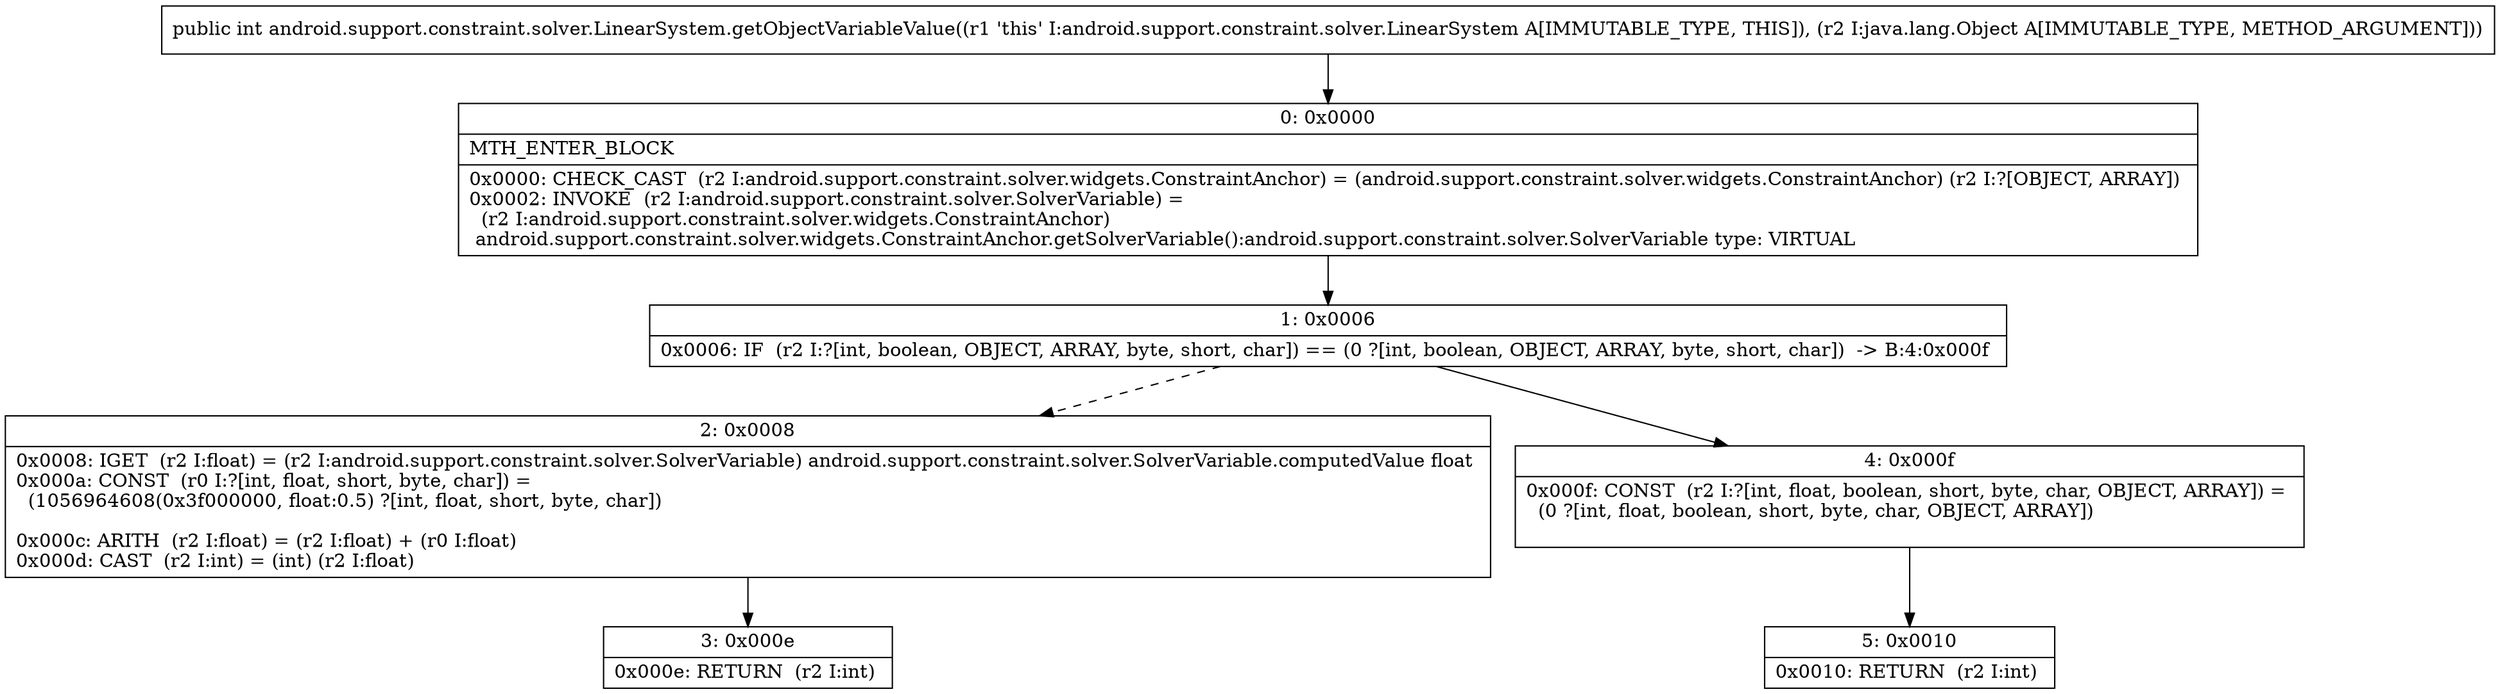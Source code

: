 digraph "CFG forandroid.support.constraint.solver.LinearSystem.getObjectVariableValue(Ljava\/lang\/Object;)I" {
Node_0 [shape=record,label="{0\:\ 0x0000|MTH_ENTER_BLOCK\l|0x0000: CHECK_CAST  (r2 I:android.support.constraint.solver.widgets.ConstraintAnchor) = (android.support.constraint.solver.widgets.ConstraintAnchor) (r2 I:?[OBJECT, ARRAY]) \l0x0002: INVOKE  (r2 I:android.support.constraint.solver.SolverVariable) = \l  (r2 I:android.support.constraint.solver.widgets.ConstraintAnchor)\l android.support.constraint.solver.widgets.ConstraintAnchor.getSolverVariable():android.support.constraint.solver.SolverVariable type: VIRTUAL \l}"];
Node_1 [shape=record,label="{1\:\ 0x0006|0x0006: IF  (r2 I:?[int, boolean, OBJECT, ARRAY, byte, short, char]) == (0 ?[int, boolean, OBJECT, ARRAY, byte, short, char])  \-\> B:4:0x000f \l}"];
Node_2 [shape=record,label="{2\:\ 0x0008|0x0008: IGET  (r2 I:float) = (r2 I:android.support.constraint.solver.SolverVariable) android.support.constraint.solver.SolverVariable.computedValue float \l0x000a: CONST  (r0 I:?[int, float, short, byte, char]) = \l  (1056964608(0x3f000000, float:0.5) ?[int, float, short, byte, char])\l \l0x000c: ARITH  (r2 I:float) = (r2 I:float) + (r0 I:float) \l0x000d: CAST  (r2 I:int) = (int) (r2 I:float) \l}"];
Node_3 [shape=record,label="{3\:\ 0x000e|0x000e: RETURN  (r2 I:int) \l}"];
Node_4 [shape=record,label="{4\:\ 0x000f|0x000f: CONST  (r2 I:?[int, float, boolean, short, byte, char, OBJECT, ARRAY]) = \l  (0 ?[int, float, boolean, short, byte, char, OBJECT, ARRAY])\l \l}"];
Node_5 [shape=record,label="{5\:\ 0x0010|0x0010: RETURN  (r2 I:int) \l}"];
MethodNode[shape=record,label="{public int android.support.constraint.solver.LinearSystem.getObjectVariableValue((r1 'this' I:android.support.constraint.solver.LinearSystem A[IMMUTABLE_TYPE, THIS]), (r2 I:java.lang.Object A[IMMUTABLE_TYPE, METHOD_ARGUMENT])) }"];
MethodNode -> Node_0;
Node_0 -> Node_1;
Node_1 -> Node_2[style=dashed];
Node_1 -> Node_4;
Node_2 -> Node_3;
Node_4 -> Node_5;
}

